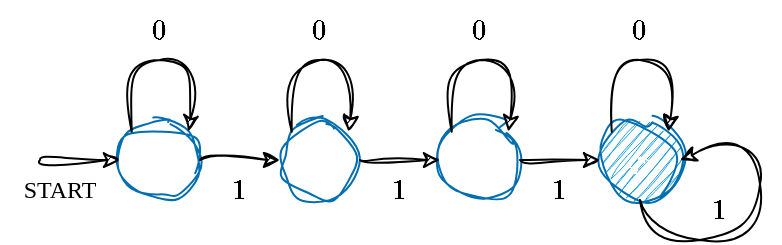 <mxfile version="28.1.2">
  <diagram name="Pagina-1" id="MN7WsSKvXLgIGYer2BLl">
    <mxGraphModel dx="214" dy="168" grid="1" gridSize="10" guides="1" tooltips="1" connect="1" arrows="1" fold="1" page="1" pageScale="1" pageWidth="827" pageHeight="1169" math="1" shadow="0">
      <root>
        <mxCell id="0" />
        <mxCell id="1" parent="0" />
        <mxCell id="ddl-roebjKmBMkPWHnF6-1" value="$$q_{0}$$" style="ellipse;whiteSpace=wrap;html=1;sketch=1;curveFitting=1;jiggle=2;fillColor=none;fontColor=#ffffff;strokeColor=#006EAF;" parent="1" vertex="1">
          <mxGeometry x="320" y="320" width="40" height="40" as="geometry" />
        </mxCell>
        <mxCell id="ddl-roebjKmBMkPWHnF6-2" value="$$q_{1}$$" style="ellipse;whiteSpace=wrap;html=1;sketch=1;curveFitting=1;jiggle=2;fillColor=none;fontColor=#ffffff;strokeColor=#006EAF;" parent="1" vertex="1">
          <mxGeometry x="400" y="320" width="40" height="40" as="geometry" />
        </mxCell>
        <mxCell id="ddl-roebjKmBMkPWHnF6-4" value="" style="curved=1;endArrow=classic;html=1;rounded=0;exitX=1;exitY=0.5;exitDx=0;exitDy=0;entryX=0;entryY=0.5;entryDx=0;entryDy=0;sketch=1;curveFitting=1;jiggle=2;" parent="1" source="ddl-roebjKmBMkPWHnF6-1" target="ddl-roebjKmBMkPWHnF6-2" edge="1">
          <mxGeometry width="50" height="50" relative="1" as="geometry">
            <mxPoint x="394" y="416" as="sourcePoint" />
            <mxPoint x="446" y="416" as="targetPoint" />
            <Array as="points" />
          </mxGeometry>
        </mxCell>
        <mxCell id="ddl-roebjKmBMkPWHnF6-5" value="" style="curved=1;endArrow=classic;html=1;rounded=0;exitX=0;exitY=0;exitDx=0;exitDy=0;entryX=1;entryY=0;entryDx=0;entryDy=0;sketch=1;curveFitting=1;jiggle=2;" parent="1" source="ddl-roebjKmBMkPWHnF6-1" target="ddl-roebjKmBMkPWHnF6-1" edge="1">
          <mxGeometry width="50" height="50" relative="1" as="geometry">
            <mxPoint x="320" y="310" as="sourcePoint" />
            <mxPoint x="360" y="310" as="targetPoint" />
            <Array as="points">
              <mxPoint x="320" y="290" />
              <mxPoint x="360" y="290" />
            </Array>
          </mxGeometry>
        </mxCell>
        <mxCell id="ddl-roebjKmBMkPWHnF6-6" value="" style="curved=1;endArrow=classic;html=1;rounded=0;exitX=0;exitY=0;exitDx=0;exitDy=0;entryX=1;entryY=0;entryDx=0;entryDy=0;sketch=1;curveFitting=1;jiggle=2;" parent="1" source="ddl-roebjKmBMkPWHnF6-2" target="ddl-roebjKmBMkPWHnF6-2" edge="1">
          <mxGeometry width="50" height="50" relative="1" as="geometry">
            <mxPoint x="406" y="320" as="sourcePoint" />
            <mxPoint x="434" y="320" as="targetPoint" />
            <Array as="points">
              <mxPoint x="400" y="290" />
              <mxPoint x="440" y="290" />
            </Array>
          </mxGeometry>
        </mxCell>
        <mxCell id="ddl-roebjKmBMkPWHnF6-7" value="$$q_{2}$$" style="ellipse;whiteSpace=wrap;html=1;sketch=1;curveFitting=1;jiggle=2;fillColor=none;fontColor=#ffffff;strokeColor=#006EAF;" parent="1" vertex="1">
          <mxGeometry x="480" y="320" width="40" height="40" as="geometry" />
        </mxCell>
        <mxCell id="ddl-roebjKmBMkPWHnF6-8" value="$$q_{3}$$" style="ellipse;whiteSpace=wrap;html=1;sketch=1;curveFitting=1;jiggle=2;fillColor=#1ba1e2;fontColor=#ffffff;strokeColor=#006EAF;" parent="1" vertex="1">
          <mxGeometry x="560" y="320" width="40" height="40" as="geometry" />
        </mxCell>
        <mxCell id="ddl-roebjKmBMkPWHnF6-9" value="" style="curved=1;endArrow=classic;html=1;rounded=0;exitX=0;exitY=0;exitDx=0;exitDy=0;entryX=1;entryY=0;entryDx=0;entryDy=0;sketch=1;curveFitting=1;jiggle=2;" parent="1" source="ddl-roebjKmBMkPWHnF6-7" target="ddl-roebjKmBMkPWHnF6-7" edge="1">
          <mxGeometry width="50" height="50" relative="1" as="geometry">
            <mxPoint x="486" y="320" as="sourcePoint" />
            <mxPoint x="514" y="320" as="targetPoint" />
            <Array as="points">
              <mxPoint x="480" y="290" />
              <mxPoint x="520" y="290" />
            </Array>
          </mxGeometry>
        </mxCell>
        <mxCell id="ddl-roebjKmBMkPWHnF6-10" value="" style="curved=1;endArrow=classic;html=1;rounded=0;exitX=0;exitY=0;exitDx=0;exitDy=0;entryX=1;entryY=0;entryDx=0;entryDy=0;sketch=1;curveFitting=1;jiggle=2;" parent="1" source="ddl-roebjKmBMkPWHnF6-8" target="ddl-roebjKmBMkPWHnF6-8" edge="1">
          <mxGeometry width="50" height="50" relative="1" as="geometry">
            <mxPoint x="566" y="328" as="sourcePoint" />
            <mxPoint x="594" y="328" as="targetPoint" />
            <Array as="points">
              <mxPoint x="560" y="290" />
              <mxPoint x="600" y="290" />
            </Array>
          </mxGeometry>
        </mxCell>
        <mxCell id="ddl-roebjKmBMkPWHnF6-11" value="" style="curved=1;endArrow=classic;html=1;rounded=0;exitX=1;exitY=0.5;exitDx=0;exitDy=0;entryX=0;entryY=0.5;entryDx=0;entryDy=0;sketch=1;curveFitting=1;jiggle=2;" parent="1" source="ddl-roebjKmBMkPWHnF6-2" target="ddl-roebjKmBMkPWHnF6-7" edge="1">
          <mxGeometry width="50" height="50" relative="1" as="geometry">
            <mxPoint x="440" y="339.79" as="sourcePoint" />
            <mxPoint x="480" y="339.79" as="targetPoint" />
            <Array as="points" />
          </mxGeometry>
        </mxCell>
        <mxCell id="ddl-roebjKmBMkPWHnF6-13" value="" style="curved=1;endArrow=classic;html=1;rounded=0;sketch=1;curveFitting=1;jiggle=2;entryX=0;entryY=0.5;entryDx=0;entryDy=0;exitX=1;exitY=0.5;exitDx=0;exitDy=0;" parent="1" source="ddl-roebjKmBMkPWHnF6-7" target="ddl-roebjKmBMkPWHnF6-8" edge="1">
          <mxGeometry width="50" height="50" relative="1" as="geometry">
            <mxPoint x="520" y="340" as="sourcePoint" />
            <mxPoint x="560" y="340" as="targetPoint" />
            <Array as="points" />
          </mxGeometry>
        </mxCell>
        <mxCell id="ddl-roebjKmBMkPWHnF6-14" value="" style="curved=1;endArrow=classic;html=1;rounded=0;exitX=0.5;exitY=1;exitDx=0;exitDy=0;entryX=1;entryY=0.5;entryDx=0;entryDy=0;sketch=1;curveFitting=1;jiggle=2;" parent="1" source="ddl-roebjKmBMkPWHnF6-8" target="ddl-roebjKmBMkPWHnF6-8" edge="1">
          <mxGeometry width="50" height="50" relative="1" as="geometry">
            <mxPoint x="606" y="360" as="sourcePoint" />
            <mxPoint x="634" y="360" as="targetPoint" />
            <Array as="points">
              <mxPoint x="580" y="380" />
              <mxPoint x="640" y="380" />
              <mxPoint x="640" y="324" />
            </Array>
          </mxGeometry>
        </mxCell>
        <mxCell id="ddl-roebjKmBMkPWHnF6-16" value="$$0$$" style="text;html=1;align=center;verticalAlign=middle;whiteSpace=wrap;rounded=0;" parent="1" vertex="1">
          <mxGeometry x="310" y="260" width="60" height="30" as="geometry" />
        </mxCell>
        <mxCell id="ddl-roebjKmBMkPWHnF6-17" value="$$0$$" style="text;html=1;align=center;verticalAlign=middle;whiteSpace=wrap;rounded=0;" parent="1" vertex="1">
          <mxGeometry x="390" y="260" width="60" height="30" as="geometry" />
        </mxCell>
        <mxCell id="ddl-roebjKmBMkPWHnF6-18" value="$$0$$" style="text;html=1;align=center;verticalAlign=middle;whiteSpace=wrap;rounded=0;" parent="1" vertex="1">
          <mxGeometry x="470" y="260" width="60" height="30" as="geometry" />
        </mxCell>
        <mxCell id="ddl-roebjKmBMkPWHnF6-19" value="$$0$$" style="text;html=1;align=center;verticalAlign=middle;whiteSpace=wrap;rounded=0;" parent="1" vertex="1">
          <mxGeometry x="550" y="260" width="60" height="30" as="geometry" />
        </mxCell>
        <mxCell id="ddl-roebjKmBMkPWHnF6-20" value="$$1$$" style="text;html=1;align=center;verticalAlign=middle;whiteSpace=wrap;rounded=0;" parent="1" vertex="1">
          <mxGeometry x="350" y="340" width="60" height="30" as="geometry" />
        </mxCell>
        <mxCell id="ddl-roebjKmBMkPWHnF6-21" value="$$1$$" style="text;html=1;align=center;verticalAlign=middle;whiteSpace=wrap;rounded=0;" parent="1" vertex="1">
          <mxGeometry x="430" y="340" width="60" height="30" as="geometry" />
        </mxCell>
        <mxCell id="ddl-roebjKmBMkPWHnF6-22" value="$$1$$" style="text;html=1;align=center;verticalAlign=middle;whiteSpace=wrap;rounded=0;" parent="1" vertex="1">
          <mxGeometry x="510" y="340" width="60" height="30" as="geometry" />
        </mxCell>
        <mxCell id="ddl-roebjKmBMkPWHnF6-23" value="$$1$$" style="text;html=1;align=center;verticalAlign=middle;whiteSpace=wrap;rounded=0;" parent="1" vertex="1">
          <mxGeometry x="590" y="350" width="60" height="30" as="geometry" />
        </mxCell>
        <mxCell id="61cGgM1Lmk8JUmtUeZvV-2" value="" style="curved=1;endArrow=classic;html=1;rounded=0;exitX=1;exitY=0.5;exitDx=0;exitDy=0;entryX=0;entryY=0.5;entryDx=0;entryDy=0;sketch=1;curveFitting=1;jiggle=2;" edge="1" parent="1">
          <mxGeometry width="50" height="50" relative="1" as="geometry">
            <mxPoint x="280" y="340" as="sourcePoint" />
            <mxPoint x="320" y="340" as="targetPoint" />
            <Array as="points" />
          </mxGeometry>
        </mxCell>
        <mxCell id="61cGgM1Lmk8JUmtUeZvV-3" value="START" style="text;html=1;align=center;verticalAlign=middle;whiteSpace=wrap;rounded=0;fontFamily=Comic Sans MS;" vertex="1" parent="1">
          <mxGeometry x="260" y="340" width="60" height="30" as="geometry" />
        </mxCell>
      </root>
    </mxGraphModel>
  </diagram>
</mxfile>
